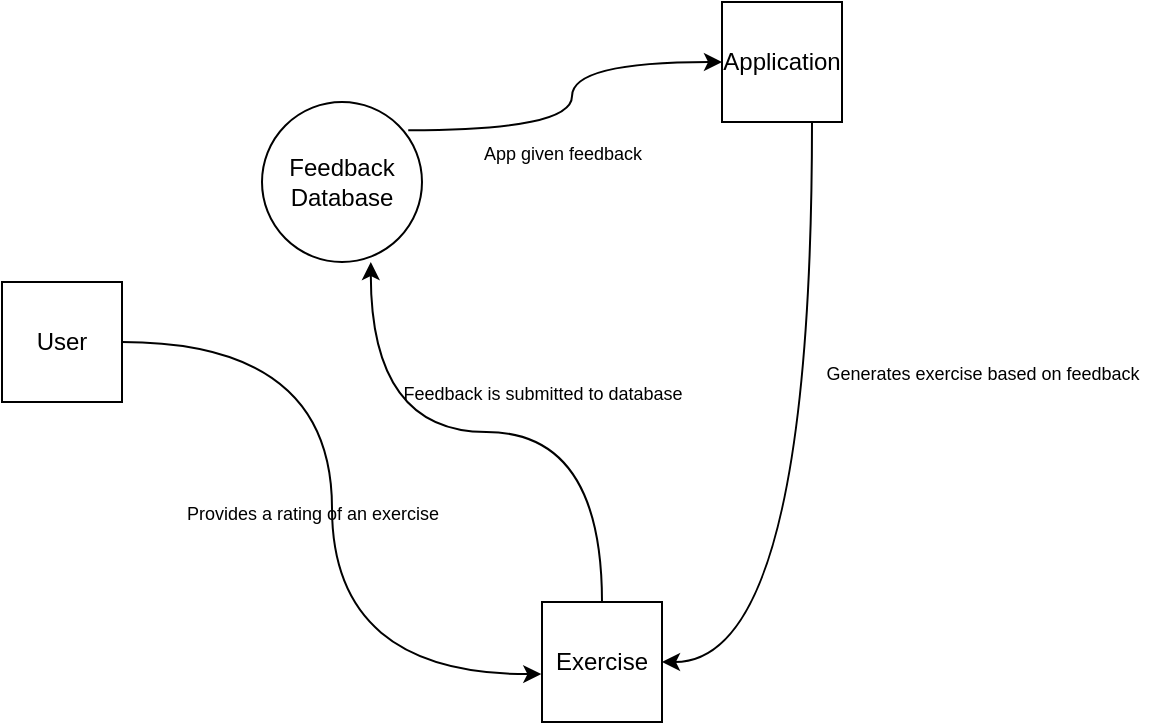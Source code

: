 <mxfile version="27.1.5">
  <diagram name="Page-1" id="9gCDUYFfV9tz3u2wOCS8">
    <mxGraphModel dx="596" dy="614" grid="1" gridSize="10" guides="1" tooltips="1" connect="1" arrows="1" fold="1" page="1" pageScale="1" pageWidth="850" pageHeight="1100" math="0" shadow="0">
      <root>
        <mxCell id="0" />
        <mxCell id="1" parent="0" />
        <mxCell id="oU5SLDDaLibZIceyQcFQ-1" value="Feedback Database" style="ellipse;whiteSpace=wrap;html=1;aspect=fixed;" parent="1" vertex="1">
          <mxGeometry x="360" y="320" width="80" height="80" as="geometry" />
        </mxCell>
        <mxCell id="oU5SLDDaLibZIceyQcFQ-7" value="User" style="rounded=0;whiteSpace=wrap;html=1;" parent="1" vertex="1">
          <mxGeometry x="230" y="410" width="60" height="60" as="geometry" />
        </mxCell>
        <mxCell id="oU5SLDDaLibZIceyQcFQ-8" value="Exercise" style="rounded=0;whiteSpace=wrap;html=1;" parent="1" vertex="1">
          <mxGeometry x="500" y="570" width="60" height="60" as="geometry" />
        </mxCell>
        <mxCell id="oU5SLDDaLibZIceyQcFQ-9" value="Application" style="rounded=0;whiteSpace=wrap;html=1;" parent="1" vertex="1">
          <mxGeometry x="590" y="270" width="60" height="60" as="geometry" />
        </mxCell>
        <mxCell id="oU5SLDDaLibZIceyQcFQ-12" value="" style="endArrow=classic;html=1;rounded=0;exitX=1;exitY=0.5;exitDx=0;exitDy=0;entryX=-0.006;entryY=0.601;entryDx=0;entryDy=0;entryPerimeter=0;edgeStyle=orthogonalEdgeStyle;curved=1;" parent="1" source="oU5SLDDaLibZIceyQcFQ-7" target="oU5SLDDaLibZIceyQcFQ-8" edge="1">
          <mxGeometry width="50" height="50" relative="1" as="geometry">
            <mxPoint x="190" y="320" as="sourcePoint" />
            <mxPoint x="240" y="270" as="targetPoint" />
          </mxGeometry>
        </mxCell>
        <mxCell id="oU5SLDDaLibZIceyQcFQ-13" value="&lt;font style=&quot;font-size: 9px;&quot;&gt;Provides a rating of an exercise&lt;/font&gt;" style="text;html=1;align=center;verticalAlign=middle;resizable=0;points=[];autosize=1;strokeColor=none;fillColor=none;" parent="1" vertex="1">
          <mxGeometry x="310" y="510" width="150" height="30" as="geometry" />
        </mxCell>
        <mxCell id="oU5SLDDaLibZIceyQcFQ-16" value="" style="endArrow=classic;html=1;rounded=0;exitX=0.914;exitY=0.177;exitDx=0;exitDy=0;entryX=0;entryY=0.5;entryDx=0;entryDy=0;exitPerimeter=0;edgeStyle=orthogonalEdgeStyle;curved=1;" parent="1" source="oU5SLDDaLibZIceyQcFQ-1" target="oU5SLDDaLibZIceyQcFQ-9" edge="1">
          <mxGeometry width="50" height="50" relative="1" as="geometry">
            <mxPoint x="500" y="430" as="sourcePoint" />
            <mxPoint x="550" y="380" as="targetPoint" />
          </mxGeometry>
        </mxCell>
        <mxCell id="oU5SLDDaLibZIceyQcFQ-17" value="&lt;font style=&quot;font-size: 9px;&quot;&gt;Generates exercise based on feedback&lt;/font&gt;" style="text;html=1;align=center;verticalAlign=middle;resizable=0;points=[];autosize=1;strokeColor=none;fillColor=none;" parent="1" vertex="1">
          <mxGeometry x="630" y="440" width="180" height="30" as="geometry" />
        </mxCell>
        <mxCell id="oU5SLDDaLibZIceyQcFQ-18" value="&lt;font style=&quot;font-size: 9px;&quot;&gt;App given feedback&lt;/font&gt;" style="text;html=1;align=center;verticalAlign=middle;resizable=0;points=[];autosize=1;strokeColor=none;fillColor=none;" parent="1" vertex="1">
          <mxGeometry x="460" y="330" width="100" height="30" as="geometry" />
        </mxCell>
        <mxCell id="oU5SLDDaLibZIceyQcFQ-20" value="" style="endArrow=classic;html=1;rounded=0;exitX=0.75;exitY=1;exitDx=0;exitDy=0;entryX=1;entryY=0.5;entryDx=0;entryDy=0;edgeStyle=orthogonalEdgeStyle;curved=1;" parent="1" source="oU5SLDDaLibZIceyQcFQ-9" target="oU5SLDDaLibZIceyQcFQ-8" edge="1">
          <mxGeometry width="50" height="50" relative="1" as="geometry">
            <mxPoint x="590" y="490" as="sourcePoint" />
            <mxPoint x="640" y="440" as="targetPoint" />
          </mxGeometry>
        </mxCell>
        <mxCell id="oU5SLDDaLibZIceyQcFQ-22" value="" style="endArrow=classic;html=1;rounded=0;exitX=0.5;exitY=0;exitDx=0;exitDy=0;entryX=0.68;entryY=1;entryDx=0;entryDy=0;entryPerimeter=0;edgeStyle=orthogonalEdgeStyle;curved=1;" parent="1" source="oU5SLDDaLibZIceyQcFQ-8" target="oU5SLDDaLibZIceyQcFQ-1" edge="1">
          <mxGeometry width="50" height="50" relative="1" as="geometry">
            <mxPoint x="540" y="550" as="sourcePoint" />
            <mxPoint x="483" y="416" as="targetPoint" />
          </mxGeometry>
        </mxCell>
        <mxCell id="oU5SLDDaLibZIceyQcFQ-15" value="&lt;font style=&quot;font-size: 9px;&quot;&gt;Feedback is submitted to database&lt;/font&gt;" style="text;html=1;align=center;verticalAlign=middle;resizable=0;points=[];autosize=1;strokeColor=none;fillColor=none;" parent="1" vertex="1">
          <mxGeometry x="420" y="450" width="160" height="30" as="geometry" />
        </mxCell>
      </root>
    </mxGraphModel>
  </diagram>
</mxfile>
